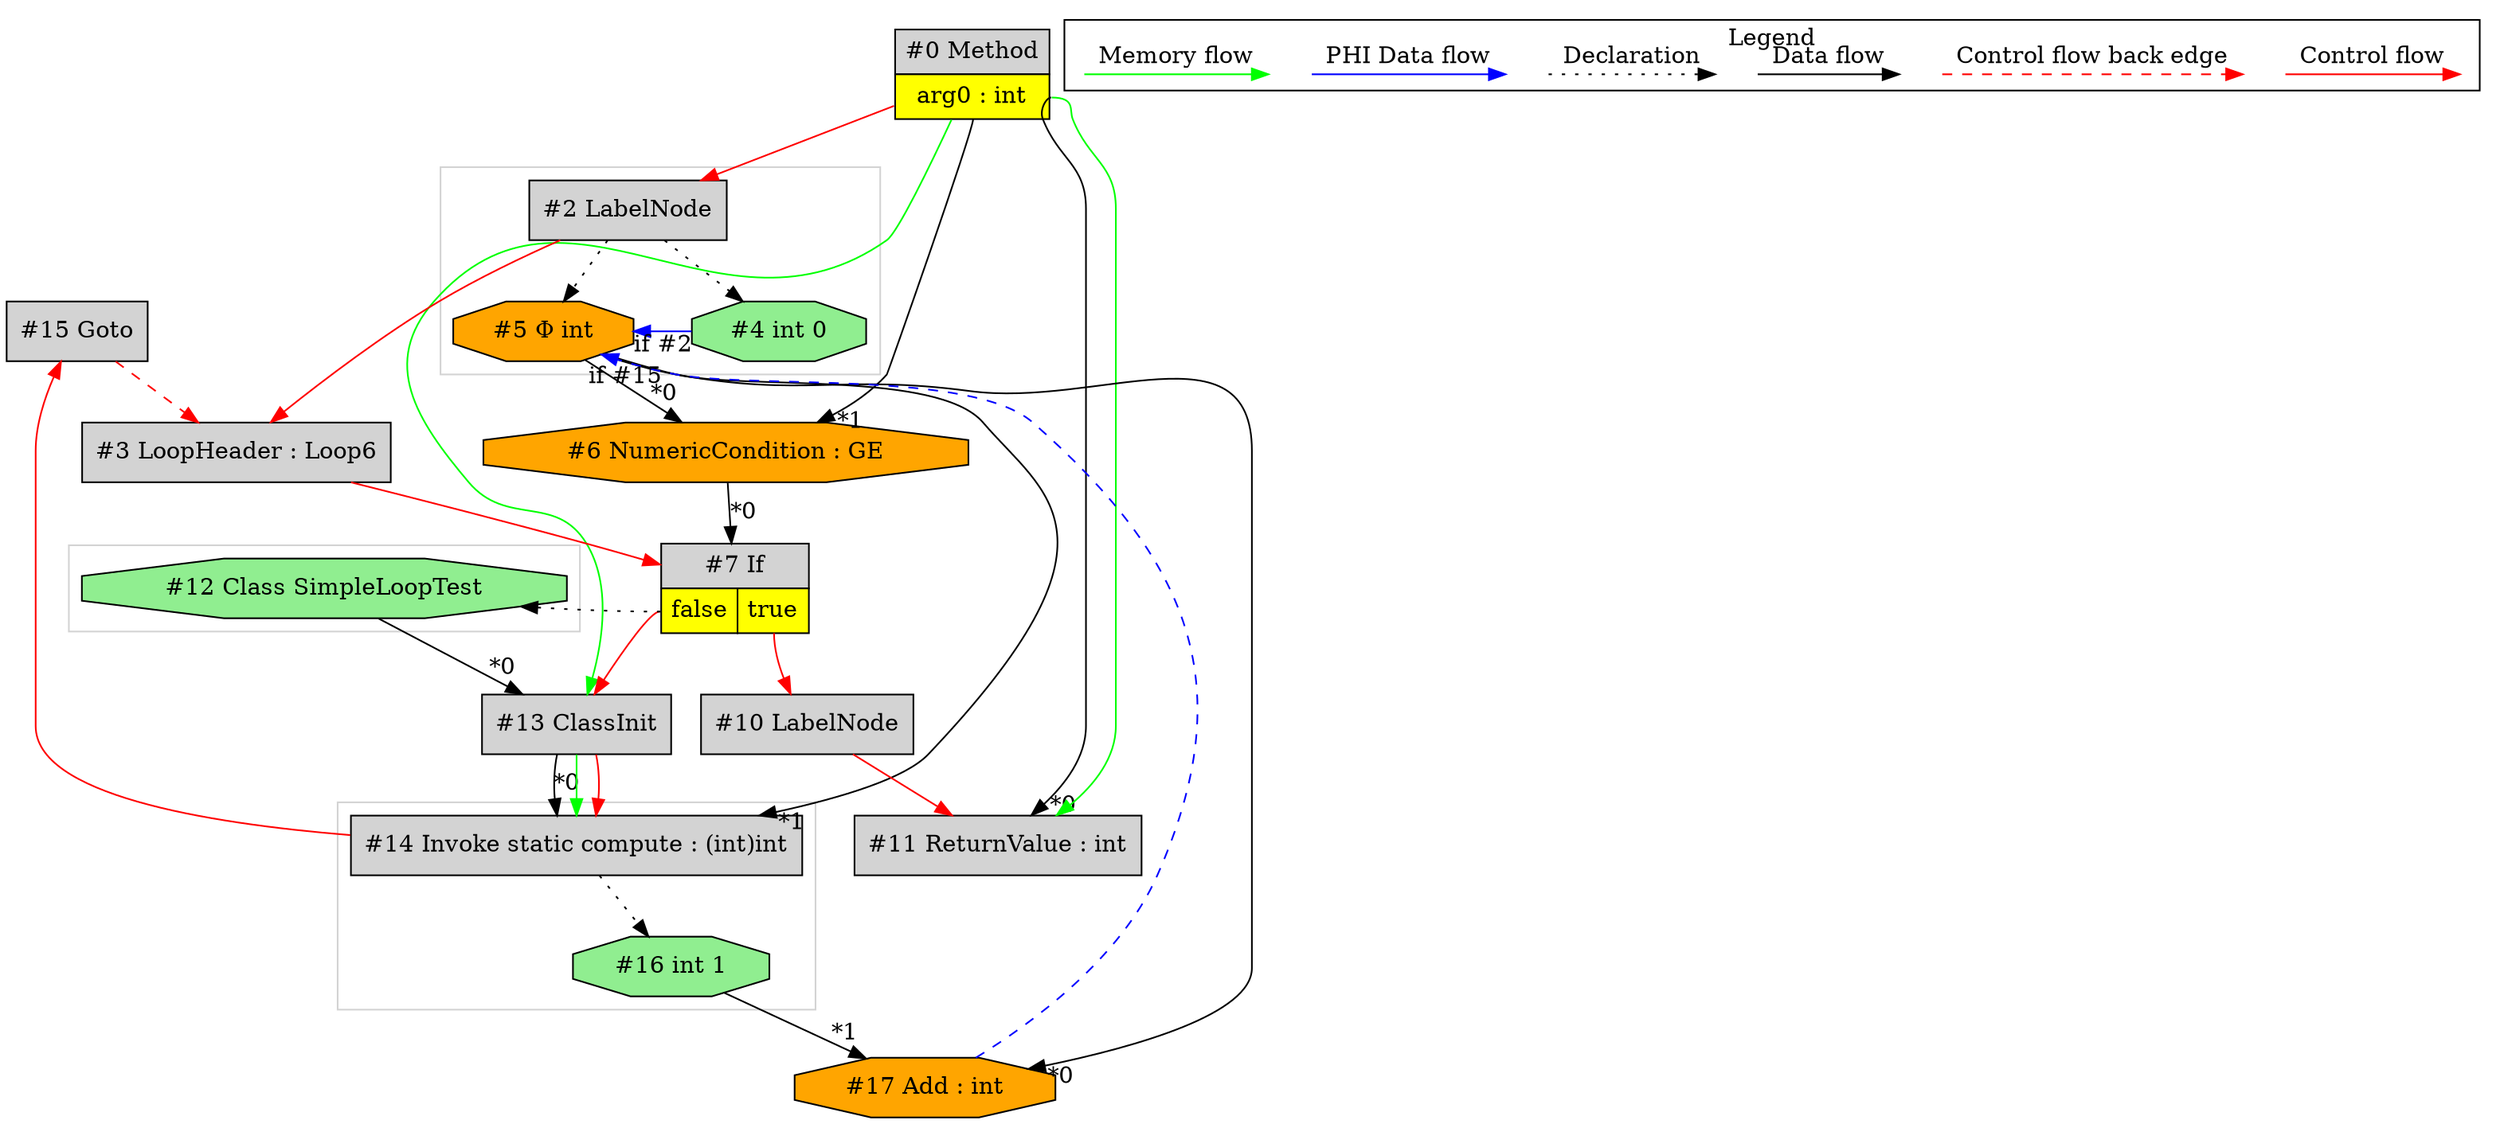 digraph {
 ordering="in";
 node0[margin="0", label=<<table border="0" cellborder="1" cellspacing="0" cellpadding="5"><tr><td colspan="1">#0 Method</td></tr><tr><td port="prj1" bgcolor="yellow">arg0 : int</td></tr></table>>,shape=none, fillcolor=lightgrey, style=filled];
 node6[label="#6 NumericCondition : GE",shape=octagon, fillcolor=orange, style=filled];
 node5 -> node6[headlabel="*0", labeldistance=2];
 node0:prj1 -> node6[headlabel="*1", labeldistance=2];
 node5[label="#5 Φ int",shape=octagon, fillcolor=orange, style=filled];
 node2 -> node5[style=dotted];
 node4 -> node5[headlabel="if #2", labeldistance=2, color=blue, constraint=false];
 node17 -> node5[headlabel="if #15", labeldistance=2, color=blue, constraint=false, style=dashed];
 node17[label="#17 Add : int",shape=octagon, fillcolor=orange, style=filled];
 node5 -> node17[headlabel="*0", labeldistance=2];
 node16 -> node17[headlabel="*1", labeldistance=2];
 node16[label="#16 int 1",shape=octagon, fillcolor=lightgreen, style=filled];
 node14 -> node16[style=dotted];
 node14[label="#14 Invoke static compute : (int)int",shape=box, fillcolor=lightgrey, style=filled];
 node13 -> node14[headlabel="*0", labeldistance=2];
 node5 -> node14[headlabel="*1", labeldistance=2];
 node13 -> node14[labeldistance=2, color=green, constraint=false];
 node13 -> node14[labeldistance=2, color=red, fontcolor=red];
 node13[label="#13 ClassInit",shape=box, fillcolor=lightgrey, style=filled];
 node12 -> node13[headlabel="*0", labeldistance=2];
 node0 -> node13[labeldistance=2, color=green, constraint=false];
 node7:prj9 -> node13[labeldistance=2, color=red, fontcolor=red];
 node7[margin="0", label=<<table border="0" cellborder="1" cellspacing="0" cellpadding="5"><tr><td colspan="2">#7 If</td></tr><tr><td port="prj9" bgcolor="yellow">false</td><td port="prj8" bgcolor="yellow">true</td></tr></table>>,shape=none, fillcolor=lightgrey, style=filled];
 node6 -> node7[headlabel="*0", labeldistance=2];
 node3 -> node7[labeldistance=2, color=red, fontcolor=red];
 node3[label="#3 LoopHeader : Loop6",shape=box, fillcolor=lightgrey, style=filled];
 node2 -> node3[labeldistance=2, color=red, fontcolor=red];
 node15 -> node3[labeldistance=2, color=red, fontcolor=red, style=dashed];
 node15[label="#15 Goto",shape=box, fillcolor=lightgrey, style=filled];
 node14 -> node15[labeldistance=2, color=red, fontcolor=red];
 node2[label="#2 LabelNode",shape=box, fillcolor=lightgrey, style=filled];
 node0 -> node2[labeldistance=2, color=red, fontcolor=red];
 node4[label="#4 int 0",shape=octagon, fillcolor=lightgreen, style=filled];
 node2 -> node4[style=dotted];
 node10[label="#10 LabelNode",shape=box, fillcolor=lightgrey, style=filled];
 node7:prj8 -> node10[labeldistance=2, color=red, fontcolor=red];
 node11[label="#11 ReturnValue : int",shape=box, fillcolor=lightgrey, style=filled];
 node0:prj1 -> node11[headlabel="*0", labeldistance=2];
 node10 -> node11[labeldistance=2, color=red, fontcolor=red];
 node0 -> node11[labeldistance=2, color=green, constraint=false];
 node12[label="#12 Class SimpleLoopTest",shape=octagon, fillcolor=lightgreen, style=filled];
 node7:prj9 -> node12[style=dotted];
 subgraph cluster_0 {
  color=lightgray;
  node12;
 }
 subgraph cluster_1 {
  color=lightgray;
  node2;
  node4;
  node5;
 }
 subgraph cluster_2 {
  color=lightgray;
  node14;
  node16;
 }
 subgraph cluster_000 {
  label = "Legend";
  node [shape=point]
  {
   rank=same;
   c0 [style = invis];
   c1 [style = invis];
   c2 [style = invis];
   c3 [style = invis];
   d0 [style = invis];
   d1 [style = invis];
   d2 [style = invis];
   d3 [style = invis];
   d4 [style = invis];
   d5 [style = invis];
   d6 [style = invis];
   d7 [style = invis];
  }
  c0 -> c1 [label="Control flow", style=solid, color=red]
  c2 -> c3 [label="Control flow back edge", style=dashed, color=red]
  d0 -> d1 [label="Data flow"]
  d2 -> d3 [label="Declaration", style=dotted]
  d4 -> d5 [label="PHI Data flow", color=blue]
  d6 -> d7 [label="Memory flow", color=green]
 }

}
